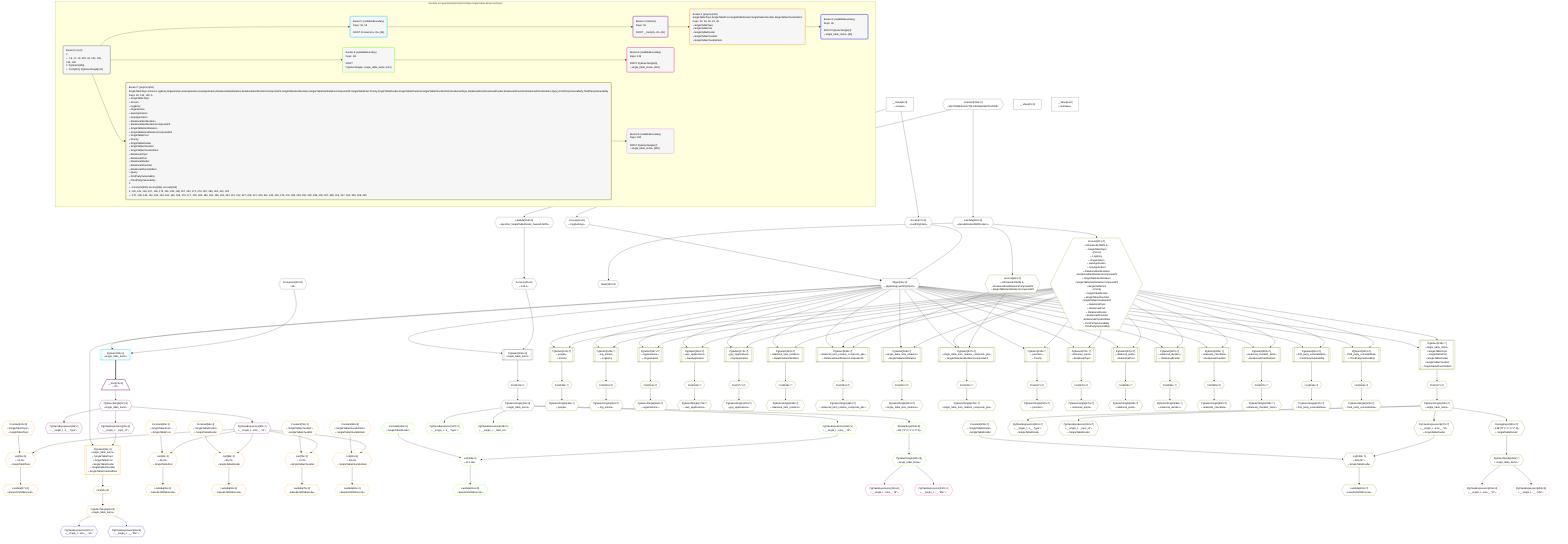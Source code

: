 %%{init: {'themeVariables': { 'fontSize': '12px'}}}%%
graph TD
    classDef path fill:#eee,stroke:#000,color:#000
    classDef plan fill:#fff,stroke-width:1px,color:#000
    classDef itemplan fill:#fff,stroke-width:2px,color:#000
    classDef unbatchedplan fill:#dff,stroke-width:1px,color:#000
    classDef sideeffectplan fill:#fcc,stroke-width:2px,color:#000
    classDef bucket fill:#f6f6f6,color:#000,stroke-width:2px,text-align:left


    %% plan dependencies
    Object18{{"Object[18∈0]<br />ᐸ{pgSettings,withPgClient}ᐳ"}}:::plan
    Access16{{"Access[16∈0]<br />ᐸ3.pgSettingsᐳ"}}:::plan
    Access17{{"Access[17∈0]<br />ᐸ3.withPgClientᐳ"}}:::plan
    Access16 & Access17 --> Object18
    PgSelect106[["PgSelect[106∈0]<br />ᐸsingle_table_itemsᐳ"]]:::plan
    Access105{{"Access[105∈0]<br />ᐸ104.1ᐳ"}}:::plan
    Object18 & Access105 --> PgSelect106
    __Value3["__Value[3∈0]<br />ᐸcontextᐳ"]:::plan
    __Value3 --> Access16
    __Value3 --> Access17
    Lambda104{{"Lambda[104∈0]<br />ᐸspecifier_SingleTableDivider_base64JSONᐳ"}}:::plan
    Constant330{{"Constant[330∈0]<br />ᐸ'WyJTaW5nbGVUYWJsZURpdmlkZXIiLDNd'ᐳ"}}:::plan
    Constant330 --> Lambda104
    Lambda104 --> Access105
    First110{{"First[110∈0]"}}:::plan
    PgSelect106 --> First110
    PgSelectSingle111{{"PgSelectSingle[111∈0]<br />ᐸsingle_table_itemsᐳ"}}:::plan
    First110 --> PgSelectSingle111
    Node129{{"Node[129∈0]"}}:::plan
    Lambda130{{"Lambda[130∈0]<br />ᐸdecodeNodeIdWithCodecsᐳ"}}:::plan
    Lambda130 --> Node129
    Constant330 --> Lambda130
    __Value0["__Value[0∈0]"]:::plan
    __Value5["__Value[5∈0]<br />ᐸrootValueᐳ"]:::plan
    Connection19{{"Connection[19∈0]<br />ᐸ15ᐳ"}}:::plan
    PgSelect20[["PgSelect[20∈1]<br />ᐸsingle_table_itemsᐳ"]]:::plan
    Object18 & Connection19 --> PgSelect20
    __Item21[/"__Item[21∈2]<br />ᐸ20ᐳ"\]:::itemplan
    PgSelect20 ==> __Item21
    PgSelectSingle22{{"PgSelectSingle[22∈2]<br />ᐸsingle_table_itemsᐳ"}}:::plan
    __Item21 --> PgSelectSingle22
    PgClassExpression23{{"PgClassExpression[23∈2]<br />ᐸ__single_t...ems__.”id”ᐳ"}}:::plan
    PgSelectSingle22 --> PgClassExpression23
    PgClassExpression28{{"PgClassExpression[28∈2]<br />ᐸ__single_t...s__.”type”ᐳ"}}:::plan
    PgSelectSingle22 --> PgClassExpression28
    PgClassExpression29{{"PgClassExpression[29∈2]<br />ᐸ__single_t..._topic_id”ᐳ"}}:::plan
    PgSelectSingle22 --> PgClassExpression29
    List26{{"List[26∈3]<br />ᐸ24,23ᐳ<br />ᐳSingleTableTopic"}}:::plan
    Constant24{{"Constant[24∈3]<br />ᐸ'SingleTableTopic'ᐳ<br />ᐳSingleTableTopic"}}:::plan
    Constant24 & PgClassExpression23 --> List26
    PgSelect31[["PgSelect[31∈3]<br />ᐸsingle_table_itemsᐳ<br />ᐳSingleTableTopic<br />ᐳSingleTablePost<br />ᐳSingleTableDivider<br />ᐳSingleTableChecklist<br />ᐳSingleTableChecklistItem"]]:::plan
    Object18 & PgClassExpression29 --> PgSelect31
    List42{{"List[42∈3]<br />ᐸ40,23ᐳ<br />ᐳSingleTablePost"}}:::plan
    Constant40{{"Constant[40∈3]<br />ᐸ'SingleTablePost'ᐳ<br />ᐳSingleTablePost"}}:::plan
    Constant40 & PgClassExpression23 --> List42
    List58{{"List[58∈3]<br />ᐸ56,23ᐳ<br />ᐳSingleTableDivider"}}:::plan
    Constant56{{"Constant[56∈3]<br />ᐸ'SingleTableDivider'ᐳ<br />ᐳSingleTableDivider"}}:::plan
    Constant56 & PgClassExpression23 --> List58
    List74{{"List[74∈3]<br />ᐸ72,23ᐳ<br />ᐳSingleTableChecklist"}}:::plan
    Constant72{{"Constant[72∈3]<br />ᐸ'SingleTableChecklist'ᐳ<br />ᐳSingleTableChecklist"}}:::plan
    Constant72 & PgClassExpression23 --> List74
    List90{{"List[90∈3]<br />ᐸ88,23ᐳ<br />ᐳSingleTableChecklistItem"}}:::plan
    Constant88{{"Constant[88∈3]<br />ᐸ'SingleTableChecklistItem'ᐳ<br />ᐳSingleTableChecklistItem"}}:::plan
    Constant88 & PgClassExpression23 --> List90
    Lambda27{{"Lambda[27∈3]<br />ᐸbase64JSONEncodeᐳ"}}:::plan
    List26 --> Lambda27
    First35{{"First[35∈3]"}}:::plan
    PgSelect31 --> First35
    PgSelectSingle36{{"PgSelectSingle[36∈3]<br />ᐸsingle_table_itemsᐳ"}}:::plan
    First35 --> PgSelectSingle36
    Lambda43{{"Lambda[43∈3]<br />ᐸbase64JSONEncodeᐳ"}}:::plan
    List42 --> Lambda43
    Lambda59{{"Lambda[59∈3]<br />ᐸbase64JSONEncodeᐳ"}}:::plan
    List58 --> Lambda59
    Lambda75{{"Lambda[75∈3]<br />ᐸbase64JSONEncodeᐳ"}}:::plan
    List74 --> Lambda75
    Lambda91{{"Lambda[91∈3]<br />ᐸbase64JSONEncodeᐳ"}}:::plan
    List90 --> Lambda91
    PgClassExpression37{{"PgClassExpression[37∈4]<br />ᐸ__single_t...ems__.”id”ᐳ"}}:::plan
    PgSelectSingle36 --> PgClassExpression37
    PgClassExpression38{{"PgClassExpression[38∈4]<br />ᐸ__single_t...__.”title”ᐳ"}}:::plan
    PgSelectSingle36 --> PgClassExpression38
    List115{{"List[115∈5]<br />ᐸ113,112ᐳ"}}:::plan
    Constant113{{"Constant[113∈5]<br />ᐸ'SingleTableDivider'ᐳ"}}:::plan
    PgClassExpression112{{"PgClassExpression[112∈5]<br />ᐸ__single_t...ems__.”id”ᐳ"}}:::plan
    Constant113 & PgClassExpression112 --> List115
    PgSelectSingle111 --> PgClassExpression112
    Lambda116{{"Lambda[116∈5]<br />ᐸbase64JSONEncodeᐳ"}}:::plan
    List115 --> Lambda116
    PgClassExpression117{{"PgClassExpression[117∈5]<br />ᐸ__single_t...s__.”type”ᐳ"}}:::plan
    PgSelectSingle111 --> PgClassExpression117
    PgClassExpression118{{"PgClassExpression[118∈5]<br />ᐸ__single_t..._topic_id”ᐳ"}}:::plan
    PgSelectSingle111 --> PgClassExpression118
    PgSelectSingle125{{"PgSelectSingle[125∈5]<br />ᐸsingle_table_itemsᐳ"}}:::plan
    RemapKeys326{{"RemapKeys[326∈5]<br />ᐸ111:{”0”:2,”1”:3,”2”:4}ᐳ"}}:::plan
    RemapKeys326 --> PgSelectSingle125
    PgSelectSingle111 --> RemapKeys326
    PgClassExpression126{{"PgClassExpression[126∈6]<br />ᐸ__single_t...ems__.”id”ᐳ"}}:::plan
    PgSelectSingle125 --> PgClassExpression126
    PgClassExpression127{{"PgClassExpression[127∈6]<br />ᐸ__single_t...__.”title”ᐳ"}}:::plan
    PgSelectSingle125 --> PgClassExpression127
    PgSelect190[["PgSelect[190∈7]<br />ᐸrelational_item_relation_composite_pksᐳ<br />ᐳRelationalItemRelationCompositePk"]]:::plan
    Access331{{"Access[331∈7]<br />ᐸ130.base64JSON.1ᐳ<br />ᐳSingleTableTopic<br />ᐳPerson<br />ᐳLogEntry<br />ᐳOrganization<br />ᐳAwsApplication<br />ᐳGcpApplication<br />ᐳRelationalItemRelation<br />ᐳRelationalItemRelationCompositePk<br />ᐳSingleTableItemRelation<br />ᐳSingleTableItemRelationCompositePk<br />ᐳSingleTablePost<br />ᐳPriority<br />ᐳSingleTableDivider<br />ᐳSingleTableChecklist<br />ᐳSingleTableChecklistItem<br />ᐳRelationalTopic<br />ᐳRelationalPost<br />ᐳRelationalDivider<br />ᐳRelationalChecklist<br />ᐳRelationalChecklistItem<br />ᐳFirstPartyVulnerability<br />ᐳThirdPartyVulnerability"}}:::plan
    Access332{{"Access[332∈7]<br />ᐸ130.base64JSON.2ᐳ<br />ᐳRelationalItemRelationCompositePk<br />ᐳSingleTableItemRelationCompositePk"}}:::plan
    Object18 & Access331 & Access332 --> PgSelect190
    PgSelect207[["PgSelect[207∈7]<br />ᐸsingle_table_item_relation_composite_pksᐳ<br />ᐳSingleTableItemRelationCompositePk"]]:::plan
    Object18 & Access331 & Access332 --> PgSelect207
    PgSelect133[["PgSelect[133∈7]<br />ᐸsingle_table_itemsᐳ<br />ᐳSingleTableTopic<br />ᐳSingleTablePost<br />ᐳSingleTableDivider<br />ᐳSingleTableChecklist<br />ᐳSingleTableChecklistItem"]]:::plan
    Object18 & Access331 --> PgSelect133
    PgSelect141[["PgSelect[141∈7]<br />ᐸpeopleᐳ<br />ᐳPerson"]]:::plan
    Object18 & Access331 --> PgSelect141
    PgSelect149[["PgSelect[149∈7]<br />ᐸlog_entriesᐳ<br />ᐳLogEntry"]]:::plan
    Object18 & Access331 --> PgSelect149
    PgSelect157[["PgSelect[157∈7]<br />ᐸorganizationsᐳ<br />ᐳOrganization"]]:::plan
    Object18 & Access331 --> PgSelect157
    PgSelect165[["PgSelect[165∈7]<br />ᐸaws_applicationsᐳ<br />ᐳAwsApplication"]]:::plan
    Object18 & Access331 --> PgSelect165
    PgSelect173[["PgSelect[173∈7]<br />ᐸgcp_applicationsᐳ<br />ᐳGcpApplication"]]:::plan
    Object18 & Access331 --> PgSelect173
    PgSelect181[["PgSelect[181∈7]<br />ᐸrelational_item_relationsᐳ<br />ᐳRelationalItemRelation"]]:::plan
    Object18 & Access331 --> PgSelect181
    PgSelect198[["PgSelect[198∈7]<br />ᐸsingle_table_item_relationsᐳ<br />ᐳSingleTableItemRelation"]]:::plan
    Object18 & Access331 --> PgSelect198
    PgSelect223[["PgSelect[223∈7]<br />ᐸprioritiesᐳ<br />ᐳPriority"]]:::plan
    Object18 & Access331 --> PgSelect223
    List240{{"List[240∈7]<br />ᐸ238,237ᐳ<br />ᐳSingleTableDivider"}}:::plan
    Constant238{{"Constant[238∈7]<br />ᐸ'SingleTableDivider'ᐳ<br />ᐳSingleTableDivider"}}:::plan
    PgClassExpression237{{"PgClassExpression[237∈7]<br />ᐸ__single_t...ems__.”id”ᐳ<br />ᐳSingleTableDivider"}}:::plan
    Constant238 & PgClassExpression237 --> List240
    PgSelect271[["PgSelect[271∈7]<br />ᐸrelational_topicsᐳ<br />ᐳRelationalTopic"]]:::plan
    Object18 & Access331 --> PgSelect271
    PgSelect279[["PgSelect[279∈7]<br />ᐸrelational_postsᐳ<br />ᐳRelationalPost"]]:::plan
    Object18 & Access331 --> PgSelect279
    PgSelect287[["PgSelect[287∈7]<br />ᐸrelational_dividersᐳ<br />ᐳRelationalDivider"]]:::plan
    Object18 & Access331 --> PgSelect287
    PgSelect295[["PgSelect[295∈7]<br />ᐸrelational_checklistsᐳ<br />ᐳRelationalChecklist"]]:::plan
    Object18 & Access331 --> PgSelect295
    PgSelect303[["PgSelect[303∈7]<br />ᐸrelational_checklist_itemsᐳ<br />ᐳRelationalChecklistItem"]]:::plan
    Object18 & Access331 --> PgSelect303
    PgSelect312[["PgSelect[312∈7]<br />ᐸfirst_party_vulnerabilitiesᐳ<br />ᐳFirstPartyVulnerability"]]:::plan
    Object18 & Access331 --> PgSelect312
    PgSelect320[["PgSelect[320∈7]<br />ᐸthird_party_vulnerabilitiesᐳ<br />ᐳThirdPartyVulnerability"]]:::plan
    Object18 & Access331 --> PgSelect320
    First137{{"First[137∈7]"}}:::plan
    PgSelect133 --> First137
    PgSelectSingle138{{"PgSelectSingle[138∈7]<br />ᐸsingle_table_itemsᐳ"}}:::plan
    First137 --> PgSelectSingle138
    First145{{"First[145∈7]"}}:::plan
    PgSelect141 --> First145
    PgSelectSingle146{{"PgSelectSingle[146∈7]<br />ᐸpeopleᐳ"}}:::plan
    First145 --> PgSelectSingle146
    First153{{"First[153∈7]"}}:::plan
    PgSelect149 --> First153
    PgSelectSingle154{{"PgSelectSingle[154∈7]<br />ᐸlog_entriesᐳ"}}:::plan
    First153 --> PgSelectSingle154
    First161{{"First[161∈7]"}}:::plan
    PgSelect157 --> First161
    PgSelectSingle162{{"PgSelectSingle[162∈7]<br />ᐸorganizationsᐳ"}}:::plan
    First161 --> PgSelectSingle162
    First169{{"First[169∈7]"}}:::plan
    PgSelect165 --> First169
    PgSelectSingle170{{"PgSelectSingle[170∈7]<br />ᐸaws_applicationsᐳ"}}:::plan
    First169 --> PgSelectSingle170
    First177{{"First[177∈7]"}}:::plan
    PgSelect173 --> First177
    PgSelectSingle178{{"PgSelectSingle[178∈7]<br />ᐸgcp_applicationsᐳ"}}:::plan
    First177 --> PgSelectSingle178
    First185{{"First[185∈7]"}}:::plan
    PgSelect181 --> First185
    PgSelectSingle186{{"PgSelectSingle[186∈7]<br />ᐸrelational_item_relationsᐳ"}}:::plan
    First185 --> PgSelectSingle186
    First194{{"First[194∈7]"}}:::plan
    PgSelect190 --> First194
    PgSelectSingle195{{"PgSelectSingle[195∈7]<br />ᐸrelational_item_relation_composite_pksᐳ"}}:::plan
    First194 --> PgSelectSingle195
    First202{{"First[202∈7]"}}:::plan
    PgSelect198 --> First202
    PgSelectSingle203{{"PgSelectSingle[203∈7]<br />ᐸsingle_table_item_relationsᐳ"}}:::plan
    First202 --> PgSelectSingle203
    First211{{"First[211∈7]"}}:::plan
    PgSelect207 --> First211
    PgSelectSingle212{{"PgSelectSingle[212∈7]<br />ᐸsingle_table_item_relation_composite_pksᐳ"}}:::plan
    First211 --> PgSelectSingle212
    First227{{"First[227∈7]"}}:::plan
    PgSelect223 --> First227
    PgSelectSingle228{{"PgSelectSingle[228∈7]<br />ᐸprioritiesᐳ"}}:::plan
    First227 --> PgSelectSingle228
    PgSelectSingle138 --> PgClassExpression237
    Lambda241{{"Lambda[241∈7]<br />ᐸbase64JSONEncodeᐳ"}}:::plan
    List240 --> Lambda241
    PgClassExpression242{{"PgClassExpression[242∈7]<br />ᐸ__single_t...s__.”type”ᐳ<br />ᐳSingleTableDivider"}}:::plan
    PgSelectSingle138 --> PgClassExpression242
    PgClassExpression243{{"PgClassExpression[243∈7]<br />ᐸ__single_t..._topic_id”ᐳ<br />ᐳSingleTableDivider"}}:::plan
    PgSelectSingle138 --> PgClassExpression243
    PgSelectSingle250{{"PgSelectSingle[250∈7]<br />ᐸsingle_table_itemsᐳ"}}:::plan
    RemapKeys328{{"RemapKeys[328∈7]<br />ᐸ138:{”0”:2,”1”:3,”2”:4}ᐳ<br />ᐳSingleTableDivider"}}:::plan
    RemapKeys328 --> PgSelectSingle250
    First275{{"First[275∈7]"}}:::plan
    PgSelect271 --> First275
    PgSelectSingle276{{"PgSelectSingle[276∈7]<br />ᐸrelational_topicsᐳ"}}:::plan
    First275 --> PgSelectSingle276
    First283{{"First[283∈7]"}}:::plan
    PgSelect279 --> First283
    PgSelectSingle284{{"PgSelectSingle[284∈7]<br />ᐸrelational_postsᐳ"}}:::plan
    First283 --> PgSelectSingle284
    First291{{"First[291∈7]"}}:::plan
    PgSelect287 --> First291
    PgSelectSingle292{{"PgSelectSingle[292∈7]<br />ᐸrelational_dividersᐳ"}}:::plan
    First291 --> PgSelectSingle292
    First299{{"First[299∈7]"}}:::plan
    PgSelect295 --> First299
    PgSelectSingle300{{"PgSelectSingle[300∈7]<br />ᐸrelational_checklistsᐳ"}}:::plan
    First299 --> PgSelectSingle300
    First307{{"First[307∈7]"}}:::plan
    PgSelect303 --> First307
    PgSelectSingle308{{"PgSelectSingle[308∈7]<br />ᐸrelational_checklist_itemsᐳ"}}:::plan
    First307 --> PgSelectSingle308
    First316{{"First[316∈7]"}}:::plan
    PgSelect312 --> First316
    PgSelectSingle317{{"PgSelectSingle[317∈7]<br />ᐸfirst_party_vulnerabilitiesᐳ"}}:::plan
    First316 --> PgSelectSingle317
    First324{{"First[324∈7]"}}:::plan
    PgSelect320 --> First324
    PgSelectSingle325{{"PgSelectSingle[325∈7]<br />ᐸthird_party_vulnerabilitiesᐳ"}}:::plan
    First324 --> PgSelectSingle325
    PgSelectSingle138 --> RemapKeys328
    Lambda130 --> Access331
    Lambda130 --> Access332
    PgClassExpression251{{"PgClassExpression[251∈8]<br />ᐸ__single_t...ems__.”id”ᐳ"}}:::plan
    PgSelectSingle250 --> PgClassExpression251
    PgClassExpression252{{"PgClassExpression[252∈8]<br />ᐸ__single_t...__.”title”ᐳ"}}:::plan
    PgSelectSingle250 --> PgClassExpression252

    %% define steps

    subgraph "Buckets for queries/polymorphic/simple-single-table-items-root-topic"
    Bucket0("Bucket 0 (root)<br />1: <br />ᐳ: 16, 17, 19, 330, 18, 104, 105, 130, 129<br />2: PgSelect[106]<br />ᐳ: First[110], PgSelectSingle[111]"):::bucket
    classDef bucket0 stroke:#696969
    class Bucket0,__Value0,__Value3,__Value5,Access16,Access17,Object18,Connection19,Lambda104,Access105,PgSelect106,First110,PgSelectSingle111,Node129,Lambda130,Constant330 bucket0
    Bucket1("Bucket 1 (nullableBoundary)<br />Deps: 18, 19<br /><br />ROOT Connectionᐸ15ᐳ[19]"):::bucket
    classDef bucket1 stroke:#00bfff
    class Bucket1,PgSelect20 bucket1
    Bucket2("Bucket 2 (listItem)<br />Deps: 18<br /><br />ROOT __Item{2}ᐸ20ᐳ[21]"):::bucket
    classDef bucket2 stroke:#7f007f
    class Bucket2,__Item21,PgSelectSingle22,PgClassExpression23,PgClassExpression28,PgClassExpression29 bucket2
    Bucket3("Bucket 3 (polymorphic)<br />SingleTableTopic,SingleTablePost,SingleTableDivider,SingleTableChecklist,SingleTableChecklistItem<br />Deps: 23, 18, 29, 22, 28<br />ᐳSingleTableTopic<br />ᐳSingleTablePost<br />ᐳSingleTableDivider<br />ᐳSingleTableChecklist<br />ᐳSingleTableChecklistItem"):::bucket
    classDef bucket3 stroke:#ffa500
    class Bucket3,Constant24,List26,Lambda27,PgSelect31,First35,PgSelectSingle36,Constant40,List42,Lambda43,Constant56,List58,Lambda59,Constant72,List74,Lambda75,Constant88,List90,Lambda91 bucket3
    Bucket4("Bucket 4 (nullableBoundary)<br />Deps: 36<br /><br />ROOT PgSelectSingle{3}ᐸsingle_table_itemsᐳ[36]"):::bucket
    classDef bucket4 stroke:#0000ff
    class Bucket4,PgClassExpression37,PgClassExpression38 bucket4
    Bucket5("Bucket 5 (nullableBoundary)<br />Deps: 111<br /><br />ROOT PgSelectSingleᐸsingle_table_itemsᐳ[111]"):::bucket
    classDef bucket5 stroke:#7fff00
    class Bucket5,PgClassExpression112,Constant113,List115,Lambda116,PgClassExpression117,PgClassExpression118,PgSelectSingle125,RemapKeys326 bucket5
    Bucket6("Bucket 6 (nullableBoundary)<br />Deps: 125<br /><br />ROOT PgSelectSingle{5}ᐸsingle_table_itemsᐳ[125]"):::bucket
    classDef bucket6 stroke:#ff1493
    class Bucket6,PgClassExpression126,PgClassExpression127 bucket6
    Bucket7("Bucket 7 (polymorphic)<br />SingleTableTopic,Person,LogEntry,Organization,AwsApplication,GcpApplication,RelationalItemRelation,RelationalItemRelationCompositePk,SingleTableItemRelation,SingleTableItemRelationCompositePk,SingleTablePost,Priority,SingleTableDivider,SingleTableChecklist,SingleTableChecklistItem,RelationalTopic,RelationalPost,RelationalDivider,RelationalChecklist,RelationalChecklistItem,Query,FirstPartyVulnerability,ThirdPartyVulnerability<br />Deps: 18, 130, 129, 5<br />ᐳSingleTableTopic<br />ᐳPerson<br />ᐳLogEntry<br />ᐳOrganization<br />ᐳAwsApplication<br />ᐳGcpApplication<br />ᐳRelationalItemRelation<br />ᐳRelationalItemRelationCompositePk<br />ᐳSingleTableItemRelation<br />ᐳSingleTableItemRelationCompositePk<br />ᐳSingleTablePost<br />ᐳPriority<br />ᐳSingleTableDivider<br />ᐳSingleTableChecklist<br />ᐳSingleTableChecklistItem<br />ᐳRelationalTopic<br />ᐳRelationalPost<br />ᐳRelationalDivider<br />ᐳRelationalChecklist<br />ᐳRelationalChecklistItem<br />ᐳQuery<br />ᐳFirstPartyVulnerability<br />ᐳThirdPartyVulnerability<br />1: <br />ᐳ: Constant[238], Access[331], Access[332]<br />2: 133, 141, 149, 157, 165, 173, 181, 190, 198, 207, 223, 271, 279, 287, 295, 303, 312, 320<br />ᐳ: 137, 138, 145, 146, 153, 154, 161, 162, 169, 170, 177, 178, 185, 186, 194, 195, 202, 203, 211, 212, 227, 228, 237, 240, 241, 242, 243, 275, 276, 283, 284, 291, 292, 299, 300, 307, 308, 316, 317, 324, 325, 328, 250"):::bucket
    classDef bucket7 stroke:#808000
    class Bucket7,PgSelect133,First137,PgSelectSingle138,PgSelect141,First145,PgSelectSingle146,PgSelect149,First153,PgSelectSingle154,PgSelect157,First161,PgSelectSingle162,PgSelect165,First169,PgSelectSingle170,PgSelect173,First177,PgSelectSingle178,PgSelect181,First185,PgSelectSingle186,PgSelect190,First194,PgSelectSingle195,PgSelect198,First202,PgSelectSingle203,PgSelect207,First211,PgSelectSingle212,PgSelect223,First227,PgSelectSingle228,PgClassExpression237,Constant238,List240,Lambda241,PgClassExpression242,PgClassExpression243,PgSelectSingle250,PgSelect271,First275,PgSelectSingle276,PgSelect279,First283,PgSelectSingle284,PgSelect287,First291,PgSelectSingle292,PgSelect295,First299,PgSelectSingle300,PgSelect303,First307,PgSelectSingle308,PgSelect312,First316,PgSelectSingle317,PgSelect320,First324,PgSelectSingle325,RemapKeys328,Access331,Access332 bucket7
    Bucket8("Bucket 8 (nullableBoundary)<br />Deps: 250<br /><br />ROOT PgSelectSingle{7}ᐸsingle_table_itemsᐳ[250]"):::bucket
    classDef bucket8 stroke:#dda0dd
    class Bucket8,PgClassExpression251,PgClassExpression252 bucket8
    Bucket0 --> Bucket1 & Bucket5 & Bucket7
    Bucket1 --> Bucket2
    Bucket2 --> Bucket3
    Bucket3 --> Bucket4
    Bucket5 --> Bucket6
    Bucket7 --> Bucket8
    end